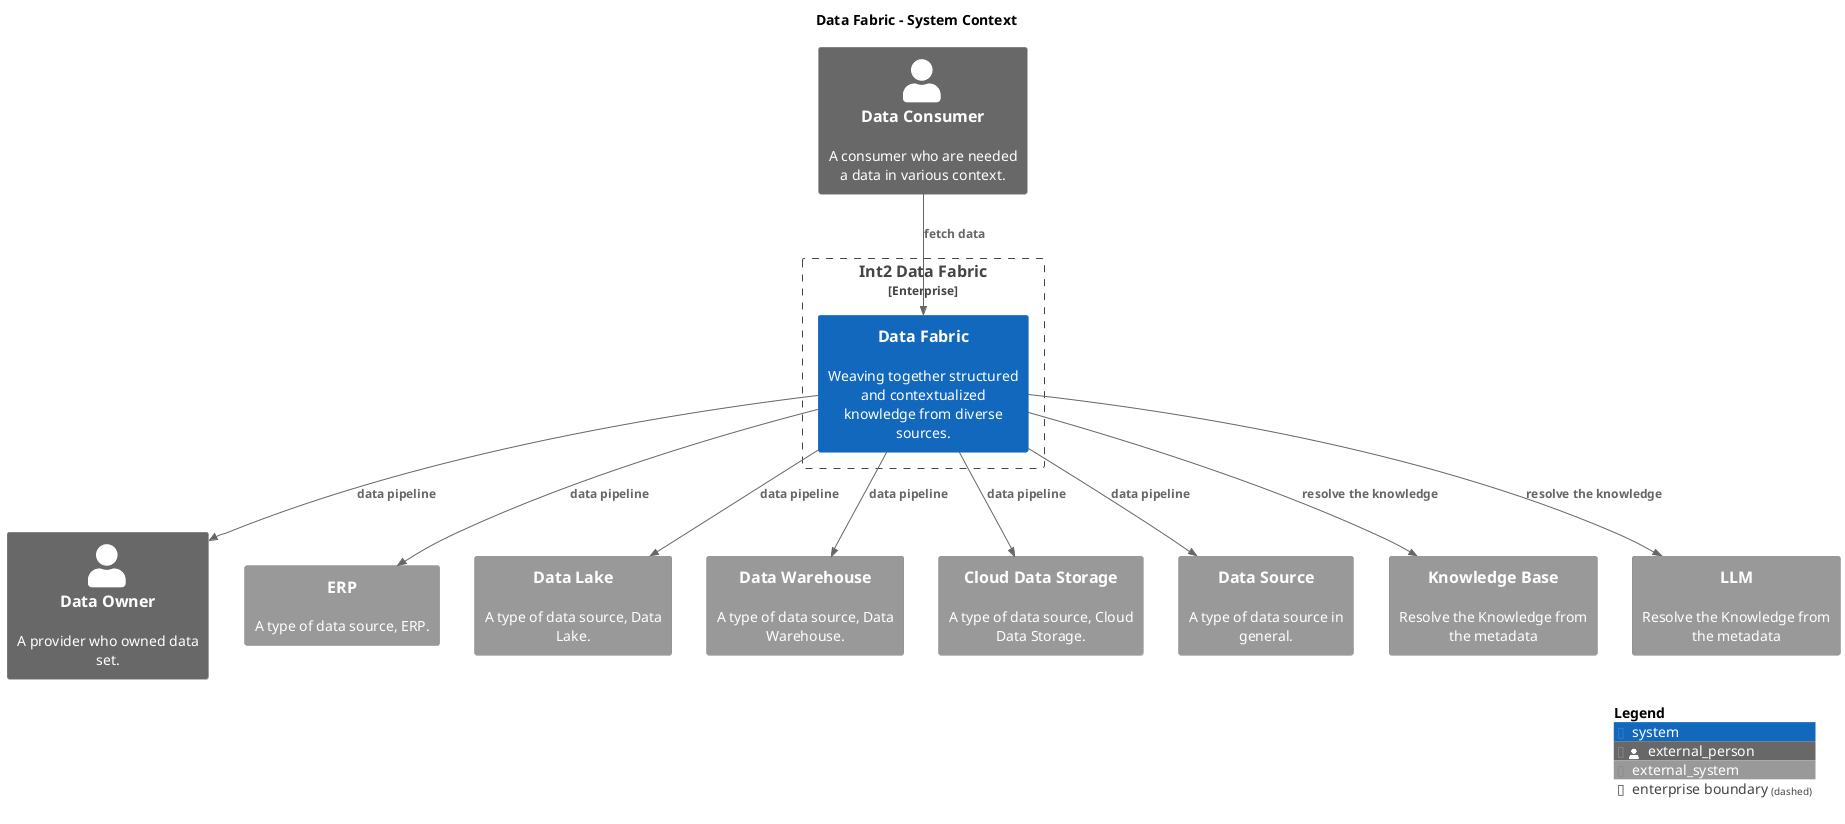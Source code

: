 @startuml
set separator none
title Data Fabric - System Context

top to bottom direction

!include <C4/C4>
!include <C4/C4_Context>

Enterprise_Boundary(enterprise, "Int2 Data Fabric") {
  System(DataFabric, "Data Fabric", "Weaving together structured and contextualized knowledge from diverse sources.", $tags="")
}

Person_Ext(DataConsumer, "Data Consumer", "A consumer who are needed a data in various context.", $tags="")
Person_Ext(DataOwner, "Data Owner", "A provider who owned data set.", $tags="")
System_Ext(ERP, "ERP", "A type of data source, ERP.", $tags="")
System_Ext(DataLake, "Data Lake", "A type of data source, Data Lake.", $tags="")
System_Ext(DataWarehouse, "Data Warehouse", "A type of data source, Data Warehouse.", $tags="")
System_Ext(CloudDataStorage, "Cloud Data Storage", "A type of data source, Cloud Data Storage.", $tags="")
System_Ext(DataSource, "Data Source", "A type of data source in general.", $tags="")
System_Ext(KnowledgeBase, "Knowledge Base", "Resolve the Knowledge from the metadata", $tags="")
System_Ext(LLM, "LLM", "Resolve the Knowledge from the metadata", $tags="")

Rel_D(DataConsumer, DataFabric, "fetch data", $tags="")
Rel_D(DataFabric, KnowledgeBase, "resolve the knowledge", $tags="")
Rel_D(DataFabric, LLM, "resolve the knowledge", $tags="")
Rel_D(DataFabric, DataOwner, "data pipeline", $tags="")
Rel_D(DataFabric, ERP, "data pipeline", $tags="")
Rel_D(DataFabric, DataLake, "data pipeline", $tags="")
Rel_D(DataFabric, DataWarehouse, "data pipeline", $tags="")
Rel_D(DataFabric, CloudDataStorage, "data pipeline", $tags="")
Rel_D(DataFabric, DataSource, "data pipeline", $tags="")

SHOW_LEGEND(true)
@enduml